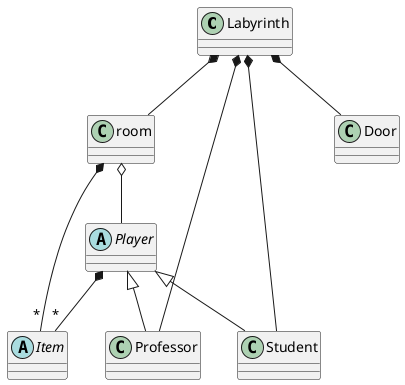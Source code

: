 @startuml Main 
' !theme cerulean-outline


class Labyrinth {

}
class room {
}
class Door {
}
Labyrinth *-- room
Labyrinth *-- Door

abstract Item {

}

abstract Player {

}
class Professor extends Player {}
class Student extends Player {}

' Relationships

room *-- "*" Item
Player  *-- "*" Item

Labyrinth *-- Professor
Labyrinth *--    Student

room o--  Player




@enduml